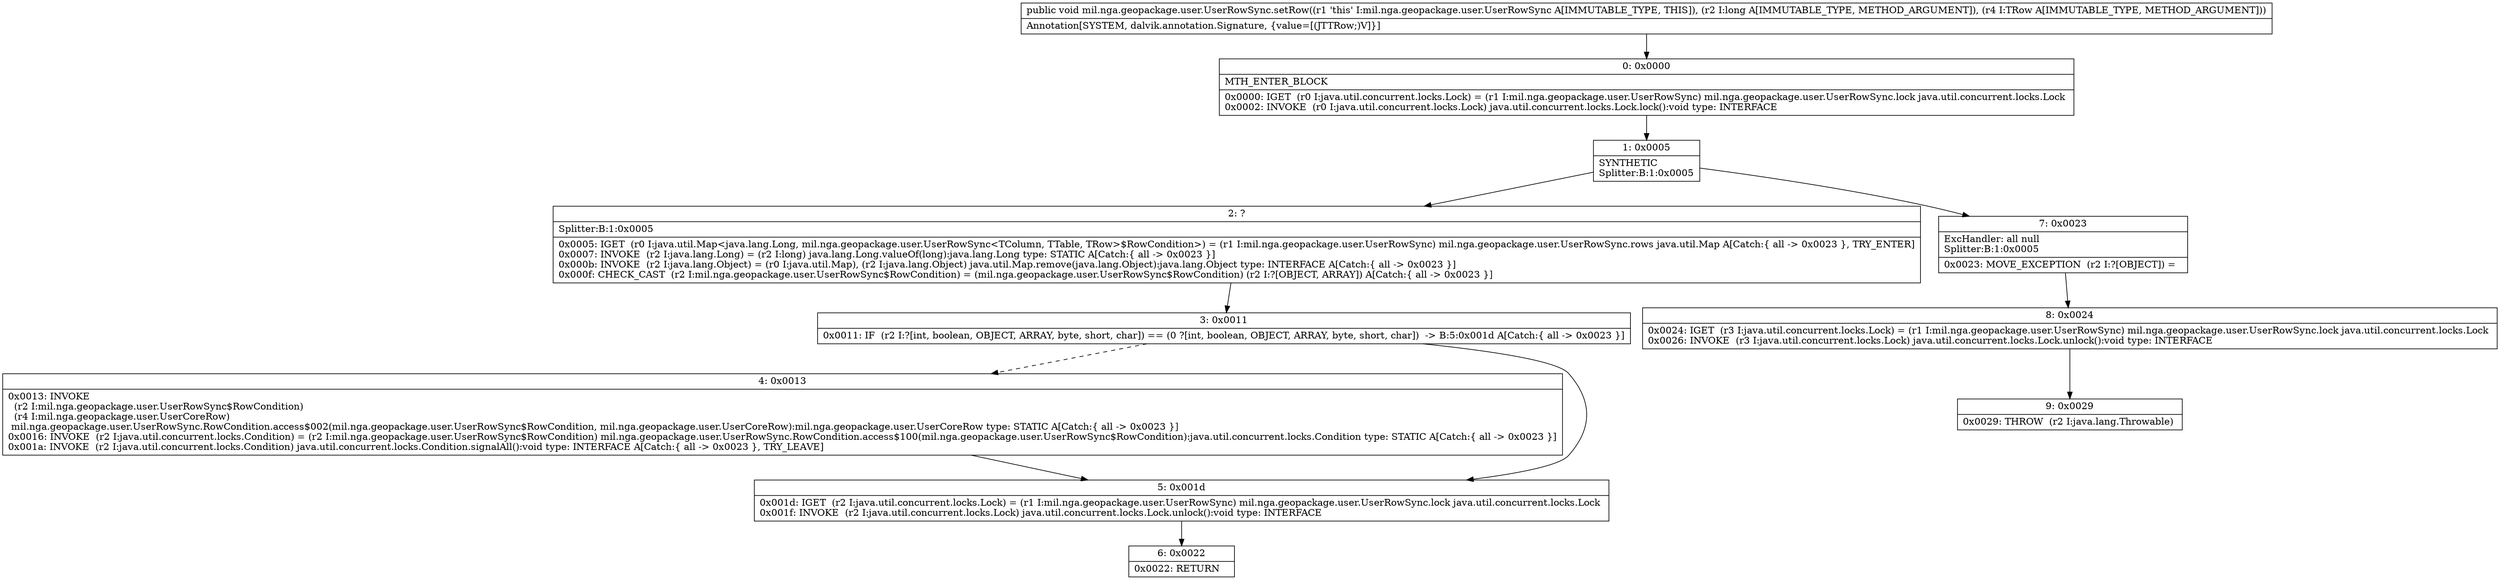 digraph "CFG formil.nga.geopackage.user.UserRowSync.setRow(JLmil\/nga\/geopackage\/user\/UserCoreRow;)V" {
Node_0 [shape=record,label="{0\:\ 0x0000|MTH_ENTER_BLOCK\l|0x0000: IGET  (r0 I:java.util.concurrent.locks.Lock) = (r1 I:mil.nga.geopackage.user.UserRowSync) mil.nga.geopackage.user.UserRowSync.lock java.util.concurrent.locks.Lock \l0x0002: INVOKE  (r0 I:java.util.concurrent.locks.Lock) java.util.concurrent.locks.Lock.lock():void type: INTERFACE \l}"];
Node_1 [shape=record,label="{1\:\ 0x0005|SYNTHETIC\lSplitter:B:1:0x0005\l}"];
Node_2 [shape=record,label="{2\:\ ?|Splitter:B:1:0x0005\l|0x0005: IGET  (r0 I:java.util.Map\<java.lang.Long, mil.nga.geopackage.user.UserRowSync\<TColumn, TTable, TRow\>$RowCondition\>) = (r1 I:mil.nga.geopackage.user.UserRowSync) mil.nga.geopackage.user.UserRowSync.rows java.util.Map A[Catch:\{ all \-\> 0x0023 \}, TRY_ENTER]\l0x0007: INVOKE  (r2 I:java.lang.Long) = (r2 I:long) java.lang.Long.valueOf(long):java.lang.Long type: STATIC A[Catch:\{ all \-\> 0x0023 \}]\l0x000b: INVOKE  (r2 I:java.lang.Object) = (r0 I:java.util.Map), (r2 I:java.lang.Object) java.util.Map.remove(java.lang.Object):java.lang.Object type: INTERFACE A[Catch:\{ all \-\> 0x0023 \}]\l0x000f: CHECK_CAST  (r2 I:mil.nga.geopackage.user.UserRowSync$RowCondition) = (mil.nga.geopackage.user.UserRowSync$RowCondition) (r2 I:?[OBJECT, ARRAY]) A[Catch:\{ all \-\> 0x0023 \}]\l}"];
Node_3 [shape=record,label="{3\:\ 0x0011|0x0011: IF  (r2 I:?[int, boolean, OBJECT, ARRAY, byte, short, char]) == (0 ?[int, boolean, OBJECT, ARRAY, byte, short, char])  \-\> B:5:0x001d A[Catch:\{ all \-\> 0x0023 \}]\l}"];
Node_4 [shape=record,label="{4\:\ 0x0013|0x0013: INVOKE  \l  (r2 I:mil.nga.geopackage.user.UserRowSync$RowCondition)\l  (r4 I:mil.nga.geopackage.user.UserCoreRow)\l mil.nga.geopackage.user.UserRowSync.RowCondition.access$002(mil.nga.geopackage.user.UserRowSync$RowCondition, mil.nga.geopackage.user.UserCoreRow):mil.nga.geopackage.user.UserCoreRow type: STATIC A[Catch:\{ all \-\> 0x0023 \}]\l0x0016: INVOKE  (r2 I:java.util.concurrent.locks.Condition) = (r2 I:mil.nga.geopackage.user.UserRowSync$RowCondition) mil.nga.geopackage.user.UserRowSync.RowCondition.access$100(mil.nga.geopackage.user.UserRowSync$RowCondition):java.util.concurrent.locks.Condition type: STATIC A[Catch:\{ all \-\> 0x0023 \}]\l0x001a: INVOKE  (r2 I:java.util.concurrent.locks.Condition) java.util.concurrent.locks.Condition.signalAll():void type: INTERFACE A[Catch:\{ all \-\> 0x0023 \}, TRY_LEAVE]\l}"];
Node_5 [shape=record,label="{5\:\ 0x001d|0x001d: IGET  (r2 I:java.util.concurrent.locks.Lock) = (r1 I:mil.nga.geopackage.user.UserRowSync) mil.nga.geopackage.user.UserRowSync.lock java.util.concurrent.locks.Lock \l0x001f: INVOKE  (r2 I:java.util.concurrent.locks.Lock) java.util.concurrent.locks.Lock.unlock():void type: INTERFACE \l}"];
Node_6 [shape=record,label="{6\:\ 0x0022|0x0022: RETURN   \l}"];
Node_7 [shape=record,label="{7\:\ 0x0023|ExcHandler: all null\lSplitter:B:1:0x0005\l|0x0023: MOVE_EXCEPTION  (r2 I:?[OBJECT]) =  \l}"];
Node_8 [shape=record,label="{8\:\ 0x0024|0x0024: IGET  (r3 I:java.util.concurrent.locks.Lock) = (r1 I:mil.nga.geopackage.user.UserRowSync) mil.nga.geopackage.user.UserRowSync.lock java.util.concurrent.locks.Lock \l0x0026: INVOKE  (r3 I:java.util.concurrent.locks.Lock) java.util.concurrent.locks.Lock.unlock():void type: INTERFACE \l}"];
Node_9 [shape=record,label="{9\:\ 0x0029|0x0029: THROW  (r2 I:java.lang.Throwable) \l}"];
MethodNode[shape=record,label="{public void mil.nga.geopackage.user.UserRowSync.setRow((r1 'this' I:mil.nga.geopackage.user.UserRowSync A[IMMUTABLE_TYPE, THIS]), (r2 I:long A[IMMUTABLE_TYPE, METHOD_ARGUMENT]), (r4 I:TRow A[IMMUTABLE_TYPE, METHOD_ARGUMENT]))  | Annotation[SYSTEM, dalvik.annotation.Signature, \{value=[(JTTRow;)V]\}]\l}"];
MethodNode -> Node_0;
Node_0 -> Node_1;
Node_1 -> Node_2;
Node_1 -> Node_7;
Node_2 -> Node_3;
Node_3 -> Node_4[style=dashed];
Node_3 -> Node_5;
Node_4 -> Node_5;
Node_5 -> Node_6;
Node_7 -> Node_8;
Node_8 -> Node_9;
}

